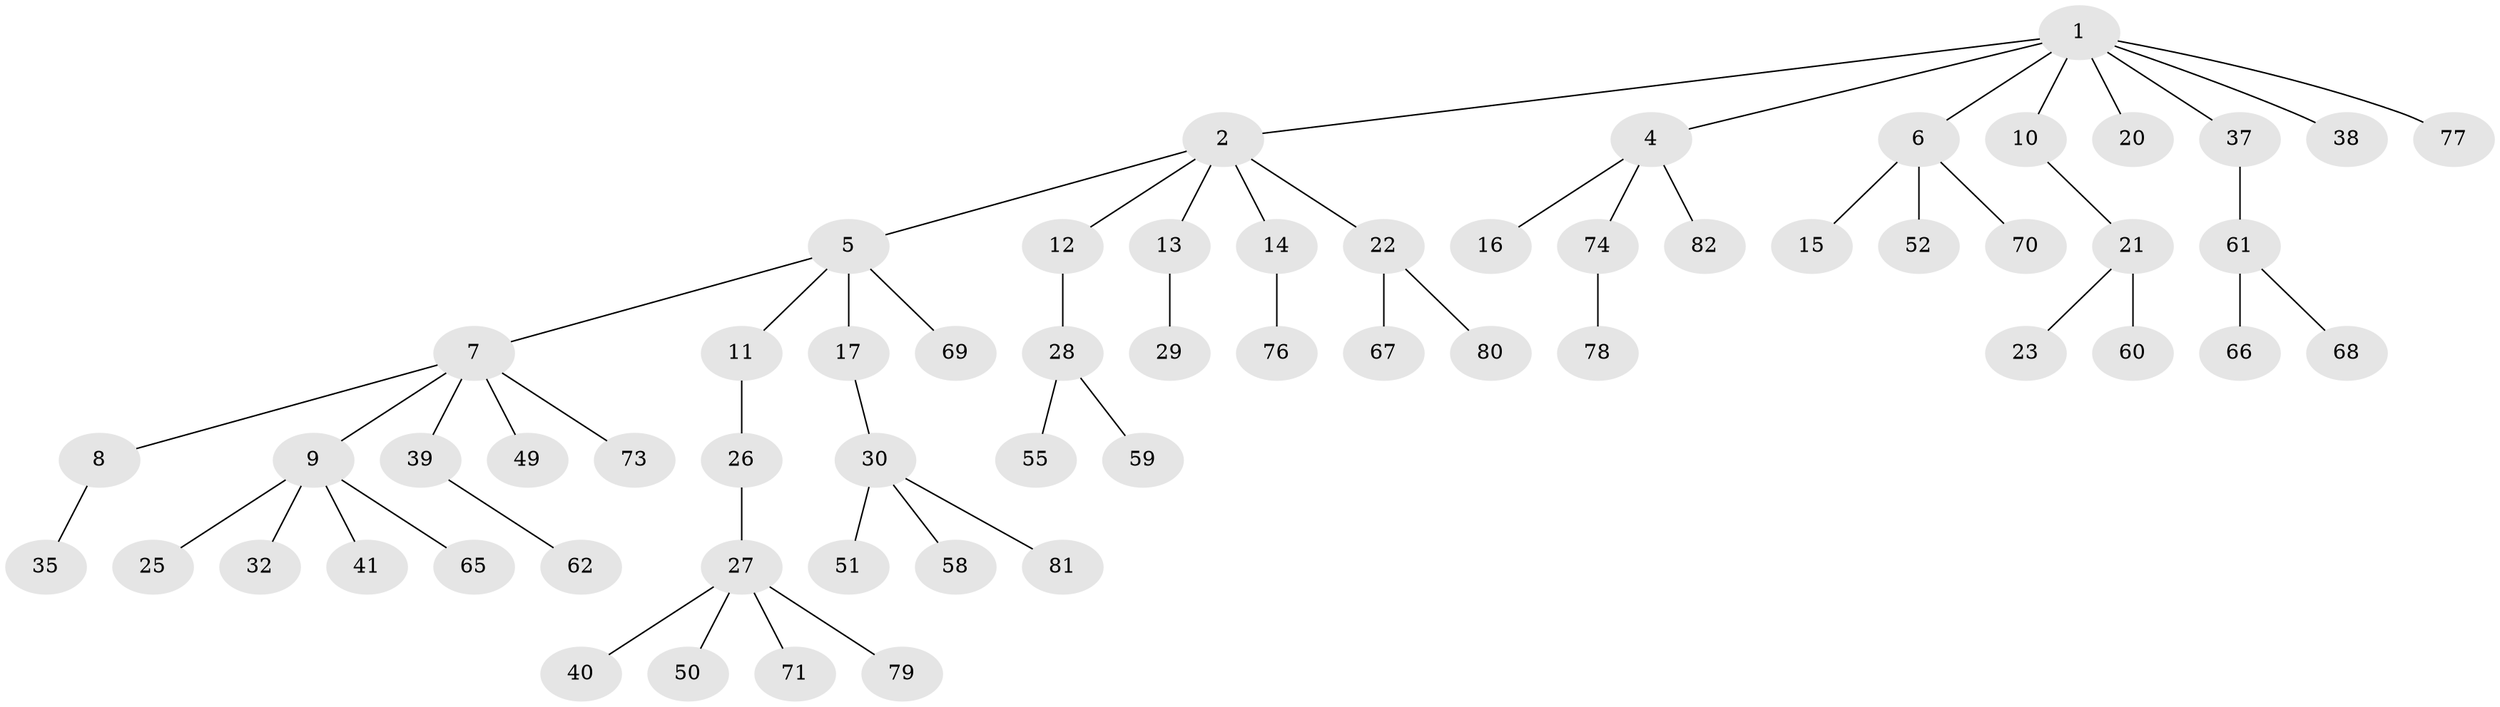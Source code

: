 // Generated by graph-tools (version 1.1) at 2025/24/03/03/25 07:24:08]
// undirected, 59 vertices, 58 edges
graph export_dot {
graph [start="1"]
  node [color=gray90,style=filled];
  1 [super="+24"];
  2 [super="+3"];
  4 [super="+57"];
  5 [super="+56"];
  6 [super="+34"];
  7 [super="+33"];
  8 [super="+63"];
  9 [super="+18"];
  10 [super="+42"];
  11 [super="+75"];
  12;
  13 [super="+19"];
  14 [super="+47"];
  15;
  16;
  17;
  20 [super="+44"];
  21 [super="+36"];
  22 [super="+46"];
  23;
  25;
  26;
  27 [super="+45"];
  28 [super="+31"];
  29;
  30 [super="+48"];
  32;
  35;
  37 [super="+53"];
  38;
  39 [super="+54"];
  40;
  41 [super="+43"];
  49;
  50;
  51;
  52 [super="+72"];
  55;
  58;
  59;
  60;
  61 [super="+64"];
  62;
  65;
  66;
  67;
  68;
  69;
  70;
  71;
  73;
  74;
  76;
  77;
  78;
  79;
  80;
  81;
  82;
  1 -- 2;
  1 -- 4;
  1 -- 6;
  1 -- 10;
  1 -- 20;
  1 -- 37;
  1 -- 38;
  1 -- 77;
  2 -- 5;
  2 -- 13;
  2 -- 14;
  2 -- 12;
  2 -- 22;
  4 -- 16;
  4 -- 74;
  4 -- 82;
  5 -- 7;
  5 -- 11;
  5 -- 17;
  5 -- 69;
  6 -- 15;
  6 -- 52;
  6 -- 70;
  7 -- 8;
  7 -- 9;
  7 -- 73;
  7 -- 49;
  7 -- 39;
  8 -- 35;
  9 -- 32;
  9 -- 41;
  9 -- 65;
  9 -- 25;
  10 -- 21;
  11 -- 26;
  12 -- 28;
  13 -- 29;
  14 -- 76;
  17 -- 30;
  21 -- 23;
  21 -- 60;
  22 -- 67;
  22 -- 80;
  26 -- 27;
  27 -- 40;
  27 -- 71;
  27 -- 50;
  27 -- 79;
  28 -- 59;
  28 -- 55;
  30 -- 58;
  30 -- 81;
  30 -- 51;
  37 -- 61;
  39 -- 62;
  61 -- 66;
  61 -- 68;
  74 -- 78;
}
